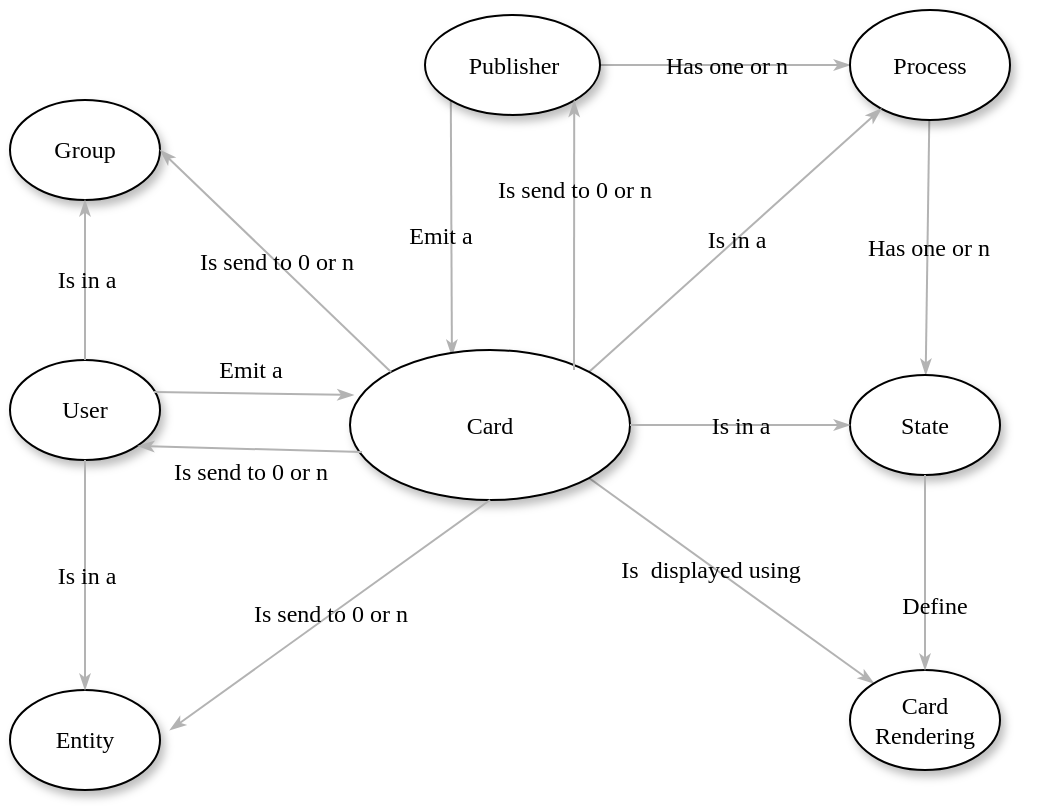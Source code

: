 <mxfile version="13.1.14" type="device"><diagram name="Page-1" id="42789a77-a242-8287-6e28-9cd8cfd52e62"><mxGraphModel dx="1422" dy="761" grid="1" gridSize="10" guides="1" tooltips="1" connect="1" arrows="1" fold="1" page="1" pageScale="1" pageWidth="1100" pageHeight="850" background="#ffffff" math="0" shadow="0"><root><mxCell id="0"/><mxCell id="1" parent="0"/><mxCell id="1ea317790d2ca983-12" value="Has one or n" style="edgeStyle=none;rounded=1;html=1;labelBackgroundColor=none;startArrow=none;startFill=0;startSize=5;endArrow=classicThin;endFill=1;endSize=5;jettySize=auto;orthogonalLoop=1;strokeColor=#B3B3B3;strokeWidth=1;fontFamily=Verdana;fontSize=12" parent="1" source="1ea317790d2ca983-1" target="1ea317790d2ca983-2" edge="1"><mxGeometry relative="1" as="geometry"/></mxCell><mxCell id="1ea317790d2ca983-13" value="Emit a " style="edgeStyle=none;rounded=1;html=1;labelBackgroundColor=none;startArrow=none;startFill=0;startSize=5;endArrow=classicThin;endFill=1;endSize=5;jettySize=auto;orthogonalLoop=1;strokeColor=#B3B3B3;strokeWidth=1;fontFamily=Verdana;fontSize=12;exitX=0;exitY=1;exitDx=0;exitDy=0;entryX=0.364;entryY=0.04;entryDx=0;entryDy=0;entryPerimeter=0;" parent="1" source="1ea317790d2ca983-1" target="1ea317790d2ca983-9" edge="1"><mxGeometry x="0.061" y="-7" relative="1" as="geometry"><mxPoint x="1" as="offset"/></mxGeometry></mxCell><mxCell id="1ea317790d2ca983-1" value="Publisher" style="ellipse;whiteSpace=wrap;html=1;rounded=0;shadow=1;comic=0;labelBackgroundColor=none;strokeWidth=1;fontFamily=Verdana;fontSize=12;align=center;" parent="1" vertex="1"><mxGeometry x="217.5" y="22.5" width="87.5" height="50" as="geometry"/></mxCell><mxCell id="1ea317790d2ca983-21" value="Has one or n " style="edgeStyle=none;rounded=1;html=1;labelBackgroundColor=none;startArrow=none;startFill=0;startSize=5;endArrow=classicThin;endFill=1;endSize=5;jettySize=auto;orthogonalLoop=1;strokeColor=#B3B3B3;strokeWidth=1;fontFamily=Verdana;fontSize=12" parent="1" source="1ea317790d2ca983-2" target="1ea317790d2ca983-7" edge="1"><mxGeometry relative="1" as="geometry"/></mxCell><mxCell id="1ea317790d2ca983-22" value="Is&amp;nbsp; displayed using " style="edgeStyle=none;rounded=1;html=1;labelBackgroundColor=none;startArrow=none;startFill=0;startSize=5;endArrow=classicThin;endFill=1;endSize=5;jettySize=auto;orthogonalLoop=1;strokeColor=#B3B3B3;strokeWidth=1;fontFamily=Verdana;fontSize=12;exitX=1;exitY=1;exitDx=0;exitDy=0;" parent="1" source="1ea317790d2ca983-9" target="1ea317790d2ca983-6" edge="1"><mxGeometry x="-0.136" y="-2" relative="1" as="geometry"><mxPoint x="420" y="290" as="sourcePoint"/><mxPoint as="offset"/></mxGeometry></mxCell><mxCell id="1ea317790d2ca983-2" value="Process" style="ellipse;whiteSpace=wrap;html=1;rounded=0;shadow=1;comic=0;labelBackgroundColor=none;strokeWidth=1;fontFamily=Verdana;fontSize=12;align=center;" parent="1" vertex="1"><mxGeometry x="430" y="20" width="80" height="55" as="geometry"/></mxCell><mxCell id="1ea317790d2ca983-6" value="Card Rendering" style="ellipse;whiteSpace=wrap;html=1;rounded=0;shadow=1;comic=0;labelBackgroundColor=none;strokeWidth=1;fontFamily=Verdana;fontSize=12;align=center;" parent="1" vertex="1"><mxGeometry x="430" y="350" width="75" height="50" as="geometry"/></mxCell><mxCell id="1ea317790d2ca983-7" value="State" style="ellipse;whiteSpace=wrap;html=1;rounded=0;shadow=1;comic=0;labelBackgroundColor=none;strokeWidth=1;fontFamily=Verdana;fontSize=12;align=center;" parent="1" vertex="1"><mxGeometry x="430" y="202.5" width="75" height="50" as="geometry"/></mxCell><mxCell id="1ea317790d2ca983-19" value="Is in a " style="edgeStyle=none;rounded=1;html=1;labelBackgroundColor=none;startArrow=none;startFill=0;startSize=5;endArrow=classicThin;endFill=1;endSize=5;jettySize=auto;orthogonalLoop=1;strokeColor=#B3B3B3;strokeWidth=1;fontFamily=Verdana;fontSize=12;exitX=1;exitY=0;exitDx=0;exitDy=0;" parent="1" source="1ea317790d2ca983-9" target="1ea317790d2ca983-2" edge="1"><mxGeometry relative="1" as="geometry"/></mxCell><mxCell id="1ea317790d2ca983-9" value="Card " style="ellipse;whiteSpace=wrap;html=1;rounded=0;shadow=1;comic=0;labelBackgroundColor=none;strokeWidth=1;fontFamily=Verdana;fontSize=12;align=center;" parent="1" vertex="1"><mxGeometry x="180" y="190" width="140" height="75" as="geometry"/></mxCell><mxCell id="1ea317790d2ca983-20" value="Is in a " style="edgeStyle=none;rounded=1;html=1;labelBackgroundColor=none;startArrow=none;startFill=0;startSize=5;endArrow=classicThin;endFill=1;endSize=5;jettySize=auto;orthogonalLoop=1;strokeColor=#B3B3B3;strokeWidth=1;fontFamily=Verdana;fontSize=12;entryX=0;entryY=0.5;entryDx=0;entryDy=0;" parent="1" source="1ea317790d2ca983-9" target="1ea317790d2ca983-7" edge="1"><mxGeometry relative="1" as="geometry"><mxPoint x="227.5" y="315" as="sourcePoint"/></mxGeometry></mxCell><mxCell id="1ea317790d2ca983-11" value="User" style="ellipse;whiteSpace=wrap;html=1;rounded=0;shadow=1;comic=0;labelBackgroundColor=none;strokeWidth=1;fontFamily=Verdana;fontSize=12;align=center;" parent="1" vertex="1"><mxGeometry x="10" y="195" width="75" height="50" as="geometry"/></mxCell><mxCell id="bV6ZHoR_dB0ncx9xrWuS-1" value="Group" style="ellipse;whiteSpace=wrap;html=1;rounded=0;shadow=1;comic=0;labelBackgroundColor=none;strokeWidth=1;fontFamily=Verdana;fontSize=12;align=center;" parent="1" vertex="1"><mxGeometry x="10" y="65" width="75" height="50" as="geometry"/></mxCell><mxCell id="bV6ZHoR_dB0ncx9xrWuS-6" value="Is in a " style="edgeStyle=none;rounded=1;html=1;labelBackgroundColor=none;startArrow=none;startFill=0;startSize=5;endArrow=classicThin;endFill=1;endSize=5;jettySize=auto;orthogonalLoop=1;strokeColor=#B3B3B3;strokeWidth=1;fontFamily=Verdana;fontSize=12;exitX=0.5;exitY=0;exitDx=0;exitDy=0;" parent="1" source="1ea317790d2ca983-11" target="bV6ZHoR_dB0ncx9xrWuS-1" edge="1"><mxGeometry relative="1" as="geometry"><mxPoint x="259.653" y="190.172" as="sourcePoint"/><mxPoint x="361.162" y="282.204" as="targetPoint"/></mxGeometry></mxCell><mxCell id="bV6ZHoR_dB0ncx9xrWuS-7" value="Is send to 0 or n " style="edgeStyle=none;rounded=1;html=1;labelBackgroundColor=none;startArrow=none;startFill=0;startSize=5;endArrow=classicThin;endFill=1;endSize=5;jettySize=auto;orthogonalLoop=1;strokeColor=#B3B3B3;strokeWidth=1;fontFamily=Verdana;fontSize=12;exitX=0.043;exitY=0.68;exitDx=0;exitDy=0;exitPerimeter=0;" parent="1" source="1ea317790d2ca983-9" edge="1"><mxGeometry x="-0.005" y="10" relative="1" as="geometry"><mxPoint x="259.653" y="190.172" as="sourcePoint"/><mxPoint x="74" y="238" as="targetPoint"/><mxPoint y="1" as="offset"/></mxGeometry></mxCell><mxCell id="bV6ZHoR_dB0ncx9xrWuS-8" value="Is send to 0 or n " style="edgeStyle=none;rounded=1;html=1;labelBackgroundColor=none;startArrow=none;startFill=0;startSize=5;endArrow=classicThin;endFill=1;endSize=5;jettySize=auto;orthogonalLoop=1;strokeColor=#B3B3B3;strokeWidth=1;fontFamily=Verdana;fontSize=12;exitX=0;exitY=0;exitDx=0;exitDy=0;entryX=1;entryY=0.5;entryDx=0;entryDy=0;" parent="1" source="1ea317790d2ca983-9" target="bV6ZHoR_dB0ncx9xrWuS-1" edge="1"><mxGeometry relative="1" as="geometry"><mxPoint x="203" y="180" as="sourcePoint"/><mxPoint x="93.315" y="202.59" as="targetPoint"/></mxGeometry></mxCell><mxCell id="t1BiGjPjzHoFETImhv6J-1" value="" style="rounded=0;whiteSpace=wrap;html=1;" parent="1" vertex="1"><mxGeometry x="530" y="165" height="60" as="geometry"/></mxCell><mxCell id="6hEIkVuJar-BQ9XWFViF-1" value="Entity" style="ellipse;whiteSpace=wrap;html=1;rounded=0;shadow=1;comic=0;labelBackgroundColor=none;strokeWidth=1;fontFamily=Verdana;fontSize=12;align=center;" vertex="1" parent="1"><mxGeometry x="10" y="360" width="75" height="50" as="geometry"/></mxCell><mxCell id="6hEIkVuJar-BQ9XWFViF-2" value="Is send to 0 or n " style="edgeStyle=none;rounded=1;html=1;labelBackgroundColor=none;startArrow=none;startFill=0;startSize=5;endArrow=classicThin;endFill=1;endSize=5;jettySize=auto;orthogonalLoop=1;strokeColor=#B3B3B3;strokeWidth=1;fontFamily=Verdana;fontSize=12;exitX=0.5;exitY=1;exitDx=0;exitDy=0;" edge="1" parent="1" source="1ea317790d2ca983-9"><mxGeometry relative="1" as="geometry"><mxPoint x="203" y="190" as="sourcePoint"/><mxPoint x="90" y="380" as="targetPoint"/></mxGeometry></mxCell><mxCell id="6hEIkVuJar-BQ9XWFViF-3" value="Is in a " style="edgeStyle=none;rounded=1;html=1;labelBackgroundColor=none;startArrow=none;startFill=0;startSize=5;endArrow=classicThin;endFill=1;endSize=5;jettySize=auto;orthogonalLoop=1;strokeColor=#B3B3B3;strokeWidth=1;fontFamily=Verdana;fontSize=12;exitX=0.5;exitY=1;exitDx=0;exitDy=0;entryX=0.5;entryY=0;entryDx=0;entryDy=0;" edge="1" parent="1" source="1ea317790d2ca983-11" target="6hEIkVuJar-BQ9XWFViF-1"><mxGeometry relative="1" as="geometry"><mxPoint x="70" y="260" as="sourcePoint"/><mxPoint x="70" y="180" as="targetPoint"/></mxGeometry></mxCell><mxCell id="6hEIkVuJar-BQ9XWFViF-4" value="Define" style="edgeStyle=none;rounded=1;html=1;labelBackgroundColor=none;startArrow=none;startFill=0;startSize=5;endArrow=classicThin;endFill=1;endSize=5;jettySize=auto;orthogonalLoop=1;strokeColor=#B3B3B3;strokeWidth=1;fontFamily=Verdana;fontSize=12;exitX=0.5;exitY=1;exitDx=0;exitDy=0;entryX=0.5;entryY=0;entryDx=0;entryDy=0;" edge="1" parent="1" source="1ea317790d2ca983-7" target="1ea317790d2ca983-6"><mxGeometry x="0.332" y="3" relative="1" as="geometry"><mxPoint x="303.838" y="247.796" as="sourcePoint"/><mxPoint x="1" as="offset"/><mxPoint x="447.562" y="319.945" as="targetPoint"/></mxGeometry></mxCell><mxCell id="6hEIkVuJar-BQ9XWFViF-5" value="Emit a " style="edgeStyle=none;rounded=1;html=1;labelBackgroundColor=none;startArrow=none;startFill=0;startSize=5;endArrow=classicThin;endFill=1;endSize=5;jettySize=auto;orthogonalLoop=1;strokeColor=#B3B3B3;strokeWidth=1;fontFamily=Verdana;fontSize=12;exitX=0.96;exitY=0.32;exitDx=0;exitDy=0;exitPerimeter=0;entryX=0.013;entryY=0.3;entryDx=0;entryDy=0;entryPerimeter=0;" edge="1" parent="1" source="1ea317790d2ca983-11" target="1ea317790d2ca983-9"><mxGeometry x="-0.042" y="12" relative="1" as="geometry"><mxPoint x="251.162" y="247.796" as="sourcePoint"/><mxPoint x="83.838" y="247.796" as="targetPoint"/><mxPoint as="offset"/></mxGeometry></mxCell><mxCell id="6hEIkVuJar-BQ9XWFViF-6" value="Is send to 0 or n " style="edgeStyle=none;rounded=1;html=1;labelBackgroundColor=none;startArrow=none;startFill=0;startSize=5;endArrow=classicThin;endFill=1;endSize=5;jettySize=auto;orthogonalLoop=1;strokeColor=#B3B3B3;strokeWidth=1;fontFamily=Verdana;fontSize=12;entryX=1;entryY=1;entryDx=0;entryDy=0;" edge="1" parent="1" target="1ea317790d2ca983-1"><mxGeometry x="0.337" relative="1" as="geometry"><mxPoint x="292" y="200" as="sourcePoint"/><mxPoint x="83.838" y="247.796" as="targetPoint"/><mxPoint as="offset"/></mxGeometry></mxCell></root></mxGraphModel></diagram></mxfile>
